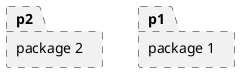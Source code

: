 {
  "sha1": "imla6j5yox44413i6if4xbv42k2tzsg",
  "insertion": {
    "when": "2024-06-03T18:59:30.954Z",
    "url": "https://forum.plantuml.net/11707/linestyle-linethickness-management-component-deployment",
    "user": "plantuml@gmail.com"
  }
}
@startuml
skinparam shadowing false
skinparam package {
    BorderStyle dashed
}

' uncommenting the following line removes BorderStyle for all packages
package "package 1" as p1

package "package 2" as p2 {
}
@enduml
